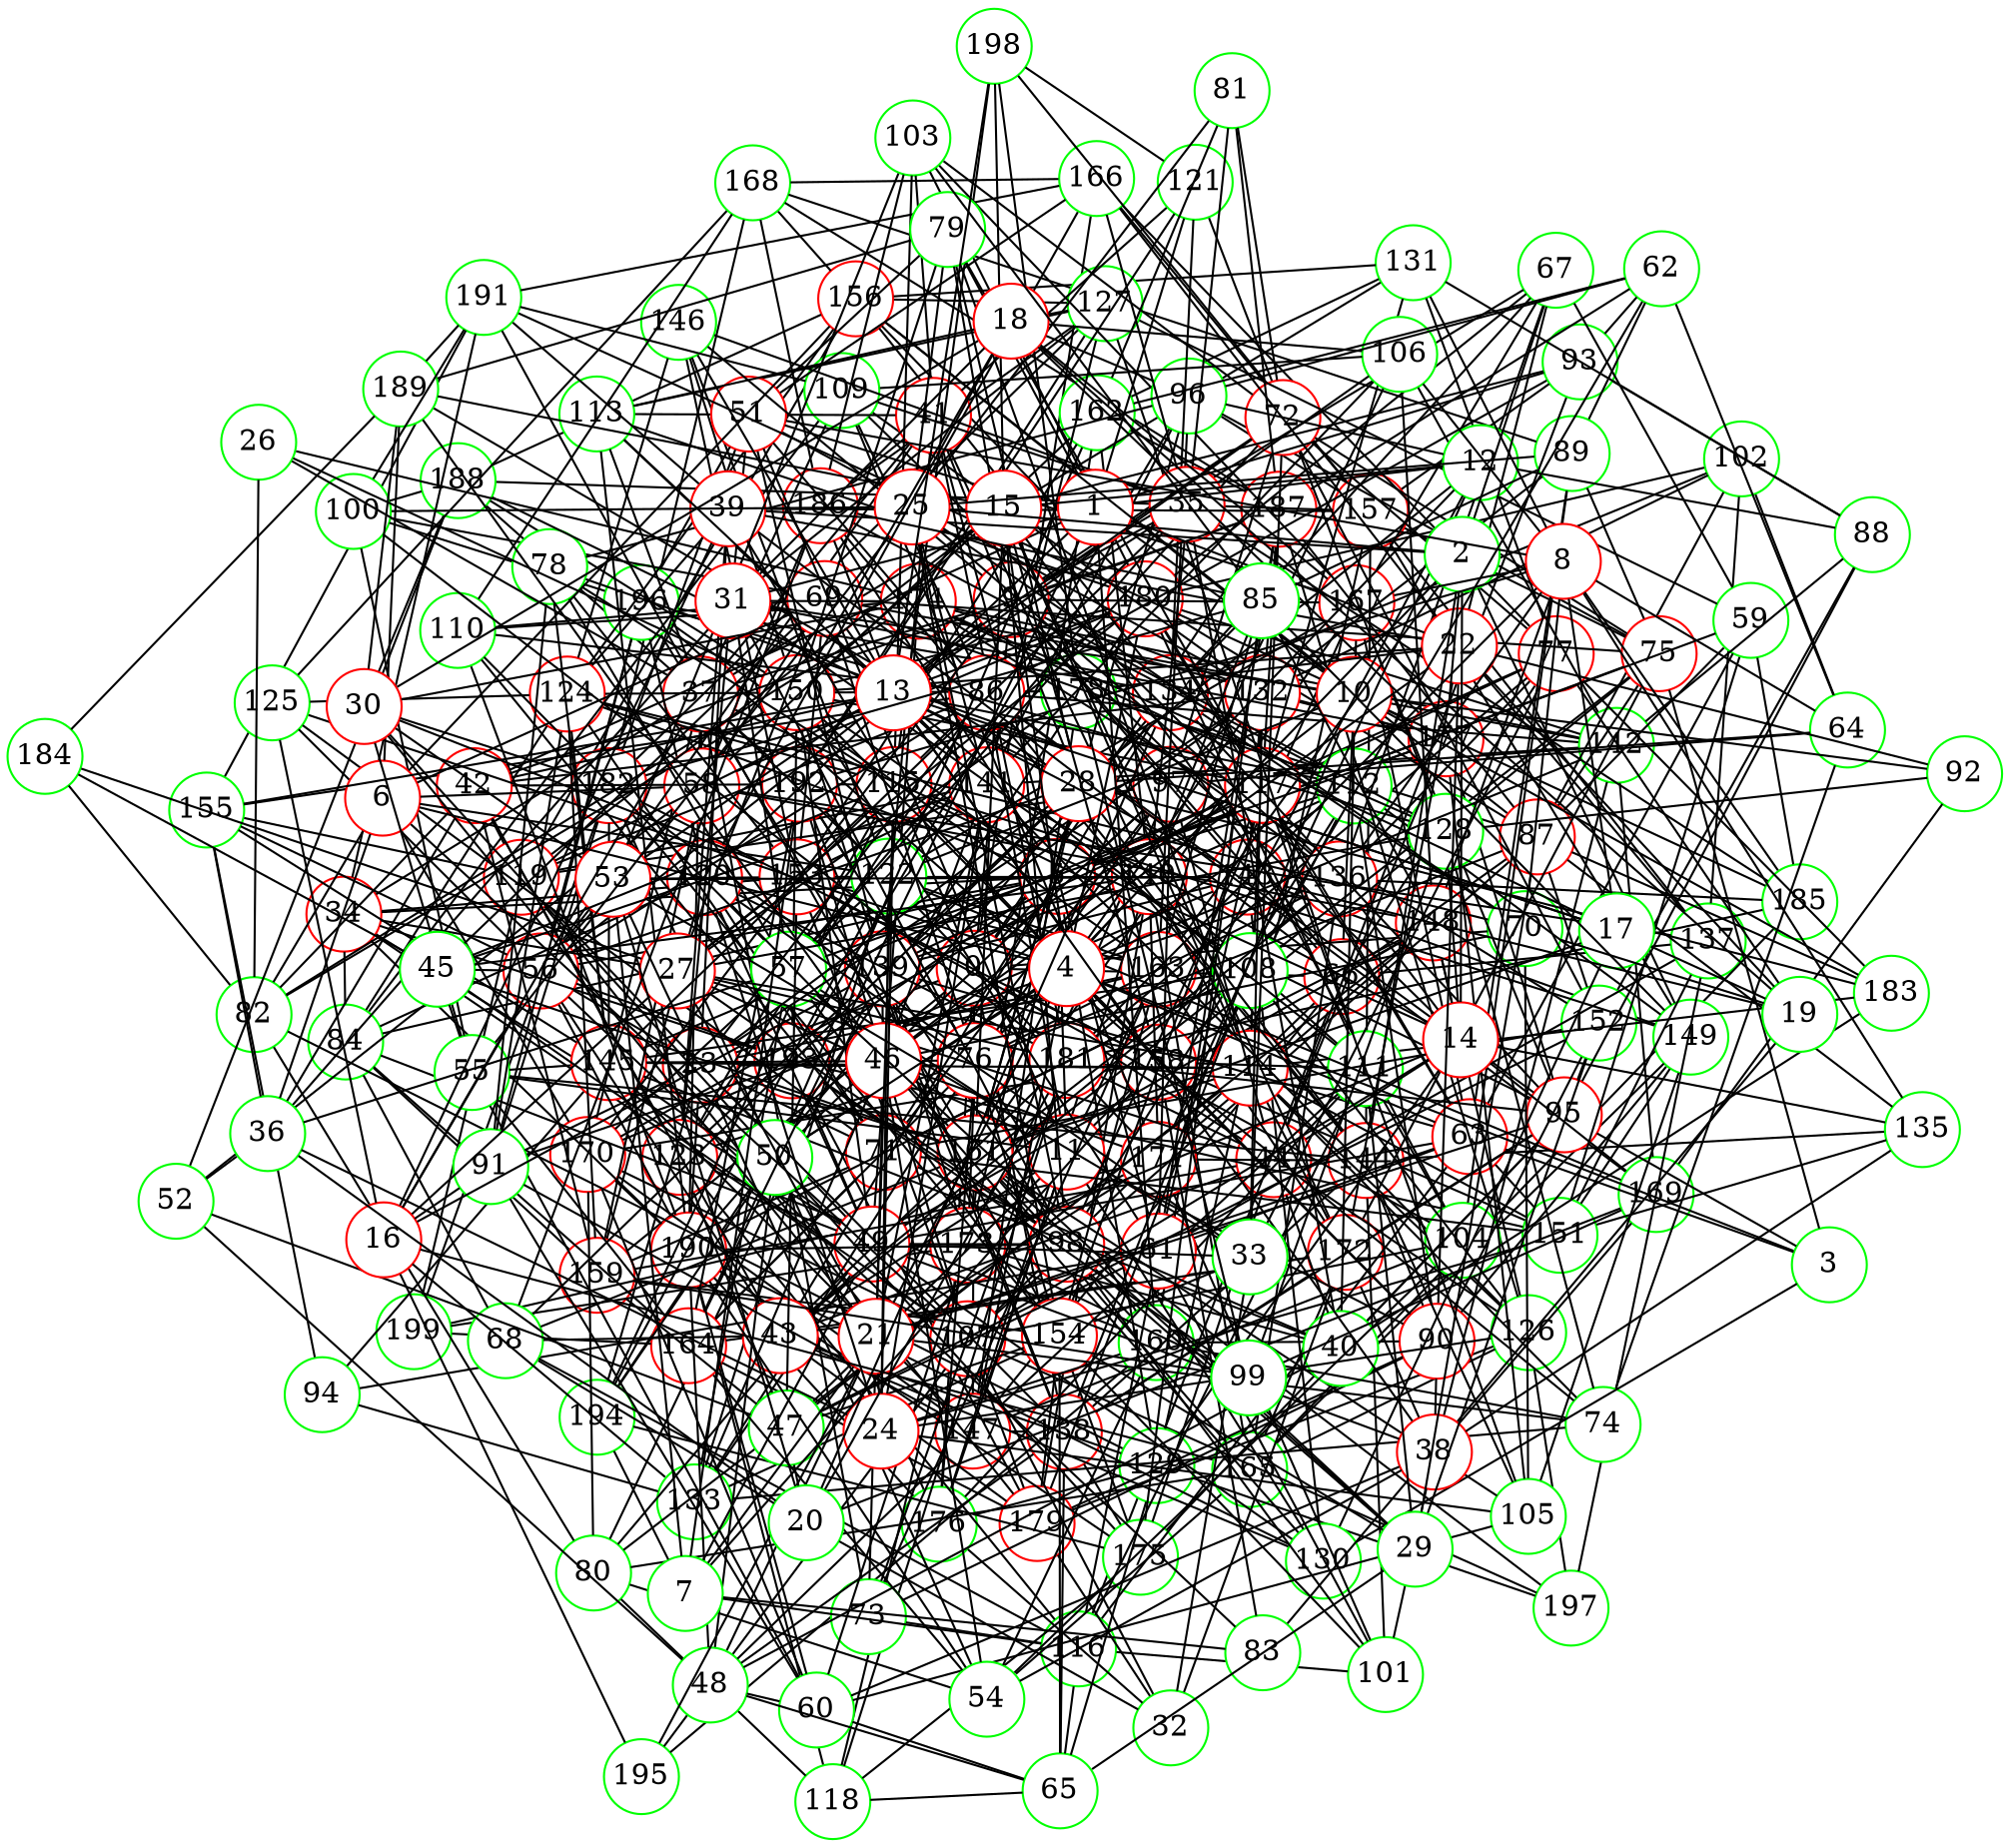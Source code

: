 graph {
graph ["layout"="fdp"]
node ["style"="filled","fillcolor"="white","fixedsize"="true","shape"="circle"]
"0" ["color"="red"]
"97" ["color"="red"]
"173" ["color"="red"]
"199" ["color"="green"]
"119" ["color"="red"]
"179" ["color"="red"]
"193" ["color"="red"]
"155" ["color"="green"]
"191" ["color"="green"]
"156" ["color"="red"]
"180" ["color"="red"]
"194" ["color"="green"]
"168" ["color"="green"]
"182" ["color"="red"]
"186" ["color"="red"]
"187" ["color"="red"]
"188" ["color"="green"]
"192" ["color"="red"]
"141" ["color"="red"]
"170" ["color"="red"]
"190" ["color"="red"]
"142" ["color"="green"]
"169" ["color"="green"]
"174" ["color"="red"]
"177" ["color"="red"]
"153" ["color"="red"]
"162" ["color"="green"]
"163" ["color"="red"]
"196" ["color"="green"]
"172" ["color"="red"]
"66" ["color"="red"]
"147" ["color"="red"]
"178" ["color"="green"]
"198" ["color"="green"]
"116" ["color"="green"]
"123" ["color"="red"]
"160" ["color"="green"]
"161" ["color"="red"]
"165" ["color"="green"]
"185" ["color"="green"]
"197" ["color"="green"]
"167" ["color"="red"]
"195" ["color"="green"]
"139" ["color"="red"]
"140" ["color"="red"]
"171" ["color"="red"]
"176" ["color"="green"]
"143" ["color"="red"]
"149" ["color"="green"]
"151" ["color"="green"]
"158" ["color"="red"]
"157" ["color"="red"]
"166" ["color"="green"]
"146" ["color"="green"]
"148" ["color"="red"]
"87" ["color"="red"]
"102" ["color"="green"]
"132" ["color"="red"]
"134" ["color"="red"]
"137" ["color"="green"]
"135" ["color"="green"]
"144" ["color"="red"]
"107" ["color"="red"]
"183" ["color"="green"]
"152" ["color"="green"]
"77" ["color"="red"]
"131" ["color"="green"]
"181" ["color"="red"]
"136" ["color"="red"]
"5" ["color"="red"]
"129" ["color"="green"]
"34" ["color"="red"]
"49" ["color"="red"]
"98" ["color"="red"]
"112" ["color"="green"]
"101" ["color"="green"]
"154" ["color"="red"]
"175" ["color"="green"]
"159" ["color"="red"]
"130" ["color"="green"]
"133" ["color"="green"]
"80" ["color"="green"]
"82" ["color"="green"]
"150" ["color"="red"]
"184" ["color"="green"]
"189" ["color"="green"]
"114" ["color"="red"]
"145" ["color"="red"]
"126" ["color"="green"]
"118" ["color"="green"]
"84" ["color"="green"]
"164" ["color"="red"]
"120" ["color"="red"]
"124" ["color"="red"]
"125" ["color"="green"]
"109" ["color"="green"]
"63" ["color"="red"]
"117" ["color"="red"]
"89" ["color"="green"]
"104" ["color"="green"]
"111" ["color"="green"]
"127" ["color"="green"]
"37" ["color"="red"]
"41" ["color"="red"]
"113" ["color"="green"]
"103" ["color"="green"]
"115" ["color"="red"]
"56" ["color"="red"]
"83" ["color"="green"]
"86" ["color"="red"]
"110" ["color"="green"]
"93" ["color"="green"]
"95" ["color"="red"]
"138" ["color"="red"]
"58" ["color"="red"]
"69" ["color"="red"]
"100" ["color"="green"]
"75" ["color"="red"]
"96" ["color"="green"]
"108" ["color"="green"]
"76" ["color"="red"]
"121" ["color"="green"]
"128" ["color"="green"]
"61" ["color"="red"]
"94" ["color"="green"]
"73" ["color"="green"]
"90" ["color"="red"]
"122" ["color"="green"]
"71" ["color"="red"]
"11" ["color"="red"]
"43" ["color"="red"]
"68" ["color"="green"]
"44" ["color"="red"]
"47" ["color"="green"]
"52" ["color"="green"]
"51" ["color"="red"]
"79" ["color"="green"]
"55" ["color"="green"]
"60" ["color"="green"]
"65" ["color"="green"]
"105" ["color"="green"]
"91" ["color"="green"]
"57" ["color"="green"]
"72" ["color"="red"]
"81" ["color"="green"]
"78" ["color"="green"]
"27" ["color"="red"]
"59" ["color"="green"]
"67" ["color"="green"]
"70" ["color"="green"]
"9" ["color"="red"]
"35" ["color"="red"]
"40" ["color"="green"]
"48" ["color"="green"]
"50" ["color"="green"]
"106" ["color"="green"]
"14" ["color"="red"]
"23" ["color"="red"]
"39" ["color"="red"]
"53" ["color"="red"]
"54" ["color"="green"]
"28" ["color"="red"]
"64" ["color"="green"]
"74" ["color"="green"]
"1" ["color"="red"]
"22" ["color"="red"]
"92" ["color"="green"]
"46" ["color"="red"]
"10" ["color"="red"]
"31" ["color"="red"]
"36" ["color"="green"]
"42" ["color"="red"]
"12" ["color"="green"]
"88" ["color"="green"]
"15" ["color"="red"]
"2" ["color"="green"]
"25" ["color"="red"]
"3" ["color"="green"]
"4" ["color"="red"]
"6" ["color"="red"]
"21" ["color"="red"]
"24" ["color"="red"]
"30" ["color"="red"]
"7" ["color"="green"]
"8" ["color"="red"]
"17" ["color"="green"]
"19" ["color"="green"]
"13" ["color"="red"]
"38" ["color"="red"]
"16" ["color"="red"]
"18" ["color"="red"]
"20" ["color"="green"]
"32" ["color"="green"]
"33" ["color"="green"]
"26" ["color"="green"]
"29" ["color"="green"]
"45" ["color"="green"]
"62" ["color"="green"]
"85" ["color"="green"]
"99" ["color"="green"]
"0" -- "97"
"0" -- "66"
"0" -- "5"
"0" -- "70"
"0" -- "134"
"0" -- "166"
"0" -- "9"
"0" -- "138"
"0" -- "44"
"0" -- "176"
"0" -- "115"
"0" -- "147"
"0" -- "23"
"0" -- "187"
"0" -- "158"
"0" -- "159"
"97" -- "173"
"97" -- "119"
"173" -- "199"
"119" -- "179"
"119" -- "199"
"119" -- "155"
"119" -- "156"
"119" -- "141"
"179" -- "193"
"155" -- "191"
"156" -- "180"
"156" -- "168"
"156" -- "188"
"180" -- "194"
"168" -- "182"
"168" -- "186"
"168" -- "187"
"182" -- "199"
"188" -- "192"
"141" -- "170"
"141" -- "142"
"141" -- "153"
"170" -- "190"
"142" -- "180"
"142" -- "169"
"142" -- "174"
"174" -- "177"
"153" -- "162"
"153" -- "163"
"153" -- "179"
"162" -- "187"
"162" -- "173"
"163" -- "193"
"163" -- "196"
"163" -- "172"
"66" -- "147"
"66" -- "116"
"66" -- "148"
"66" -- "87"
"66" -- "137"
"66" -- "107"
"66" -- "77"
"147" -- "178"
"147" -- "170"
"178" -- "198"
"116" -- "123"
"123" -- "160"
"123" -- "139"
"160" -- "192"
"160" -- "161"
"160" -- "195"
"160" -- "187"
"161" -- "196"
"161" -- "165"
"161" -- "197"
"161" -- "167"
"165" -- "185"
"165" -- "172"
"139" -- "140"
"139" -- "173"
"139" -- "143"
"139" -- "146"
"140" -- "162"
"140" -- "165"
"140" -- "171"
"140" -- "172"
"140" -- "176"
"140" -- "179"
"171" -- "192"
"171" -- "199"
"171" -- "173"
"176" -- "182"
"176" -- "190"
"143" -- "149"
"143" -- "153"
"143" -- "170"
"143" -- "187"
"149" -- "165"
"149" -- "151"
"149" -- "157"
"151" -- "193"
"151" -- "158"
"158" -- "196"
"158" -- "170"
"158" -- "182"
"157" -- "166"
"157" -- "198"
"157" -- "187"
"157" -- "188"
"166" -- "168"
"166" -- "191"
"146" -- "153"
"148" -- "171"
"148" -- "158"
"87" -- "102"
"87" -- "135"
"87" -- "107"
"87" -- "178"
"87" -- "180"
"87" -- "183"
"87" -- "152"
"87" -- "187"
"87" -- "156"
"102" -- "132"
"102" -- "180"
"102" -- "134"
"102" -- "137"
"132" -- "139"
"132" -- "143"
"132" -- "177"
"134" -- "196"
"134" -- "156"
"134" -- "190"
"137" -- "197"
"137" -- "151"
"137" -- "157"
"135" -- "144"
"135" -- "151"
"144" -- "186"
"144" -- "171"
"144" -- "157"
"107" -- "195"
"107" -- "197"
"107" -- "170"
"152" -- "174"
"77" -- "131"
"77" -- "181"
"77" -- "166"
"77" -- "183"
"77" -- "136"
"77" -- "139"
"131" -- "162"
"131" -- "156"
"181" -- "185"
"136" -- "165"
"136" -- "178"
"136" -- "185"
"5" -- "129"
"5" -- "193"
"5" -- "34"
"5" -- "71"
"5" -- "11"
"5" -- "75"
"5" -- "77"
"5" -- "112"
"5" -- "177"
"5" -- "84"
"5" -- "150"
"5" -- "56"
"5" -- "186"
"5" -- "59"
"5" -- "124"
"129" -- "176"
"129" -- "197"
"129" -- "157"
"34" -- "49"
"34" -- "193"
"34" -- "84"
"34" -- "37"
"34" -- "153"
"34" -- "107"
"34" -- "190"
"34" -- "191"
"49" -- "193"
"49" -- "98"
"49" -- "130"
"49" -- "133"
"49" -- "136"
"49" -- "174"
"49" -- "80"
"49" -- "145"
"49" -- "84"
"49" -- "148"
"49" -- "150"
"49" -- "119"
"49" -- "120"
"49" -- "63"
"98" -- "112"
"98" -- "193"
"98" -- "101"
"98" -- "167"
"98" -- "139"
"98" -- "190"
"112" -- "149"
"112" -- "186"
"112" -- "171"
"112" -- "140"
"101" -- "144"
"101" -- "116"
"101" -- "154"
"101" -- "171"
"154" -- "163"
"154" -- "175"
"154" -- "179"
"154" -- "182"
"154" -- "159"
"175" -- "194"
"175" -- "190"
"130" -- "190"
"130" -- "143"
"133" -- "154"
"80" -- "82"
"80" -- "114"
"80" -- "165"
"80" -- "118"
"80" -- "170"
"80" -- "139"
"82" -- "129"
"82" -- "150"
"82" -- "184"
"82" -- "174"
"150" -- "193"
"150" -- "178"
"150" -- "180"
"150" -- "188"
"184" -- "189"
"189" -- "191"
"114" -- "145"
"114" -- "161"
"114" -- "132"
"114" -- "151"
"114" -- "183"
"114" -- "126"
"145" -- "147"
"145" -- "182"
"145" -- "155"
"126" -- "179"
"126" -- "148"
"126" -- "165"
"126" -- "197"
"126" -- "187"
"126" -- "141"
"118" -- "181"
"118" -- "173"
"118" -- "190"
"118" -- "175"
"84" -- "164"
"84" -- "120"
"84" -- "124"
"84" -- "109"
"84" -- "159"
"164" -- "192"
"164" -- "179"
"164" -- "199"
"164" -- "172"
"120" -- "196"
"120" -- "181"
"120" -- "123"
"120" -- "159"
"124" -- "145"
"124" -- "146"
"124" -- "150"
"124" -- "156"
"124" -- "125"
"124" -- "159"
"125" -- "168"
"109" -- "132"
"109" -- "136"
"109" -- "171"
"109" -- "191"
"63" -- "167"
"63" -- "139"
"63" -- "116"
"63" -- "180"
"63" -- "117"
"63" -- "151"
"63" -- "89"
"117" -- "145"
"117" -- "131"
"117" -- "180"
"117" -- "150"
"117" -- "154"
"117" -- "170"
"117" -- "187"
"89" -- "132"
"89" -- "104"
"89" -- "168"
"104" -- "147"
"104" -- "134"
"104" -- "153"
"104" -- "107"
"104" -- "111"
"111" -- "176"
"111" -- "147"
"111" -- "116"
"111" -- "180"
"111" -- "140"
"111" -- "158"
"111" -- "127"
"127" -- "192"
"127" -- "182"
"127" -- "186"
"127" -- "156"
"127" -- "141"
"37" -- "131"
"37" -- "41"
"37" -- "73"
"37" -- "170"
"37" -- "109"
"37" -- "113"
"37" -- "58"
"37" -- "122"
"37" -- "154"
"37" -- "190"
"37" -- "191"
"41" -- "113"
"41" -- "181"
"41" -- "103"
"41" -- "56"
"41" -- "121"
"41" -- "186"
"41" -- "139"
"41" -- "140"
"41" -- "61"
"113" -- "180"
"113" -- "141"
"113" -- "190"
"113" -- "127"
"103" -- "115"
"103" -- "180"
"103" -- "167"
"103" -- "186"
"115" -- "192"
"115" -- "194"
"115" -- "198"
"115" -- "149"
"115" -- "153"
"115" -- "123"
"115" -- "124"
"115" -- "158"
"56" -- "193"
"56" -- "196"
"56" -- "83"
"56" -- "86"
"56" -- "58"
"56" -- "155"
"56" -- "125"
"56" -- "190"
"83" -- "158"
"86" -- "169"
"86" -- "109"
"86" -- "110"
"86" -- "142"
"86" -- "144"
"86" -- "115"
"86" -- "119"
"86" -- "123"
"86" -- "155"
"86" -- "93"
"86" -- "95"
"110" -- "161"
"110" -- "168"
"110" -- "174"
"110" -- "190"
"93" -- "157"
"95" -- "134"
"95" -- "167"
"95" -- "138"
"95" -- "172"
"95" -- "175"
"95" -- "177"
"95" -- "115"
"95" -- "181"
"95" -- "152"
"138" -- "144"
"138" -- "192"
"138" -- "147"
"138" -- "139"
"138" -- "172"
"138" -- "175"
"58" -- "162"
"58" -- "148"
"58" -- "180"
"58" -- "69"
"58" -- "137"
"58" -- "186"
"58" -- "159"
"69" -- "112"
"69" -- "100"
"69" -- "153"
"69" -- "75"
"69" -- "76"
"69" -- "110"
"69" -- "142"
"69" -- "158"
"100" -- "196"
"100" -- "181"
"100" -- "188"
"100" -- "191"
"75" -- "96"
"75" -- "87"
"75" -- "89"
"75" -- "108"
"75" -- "172"
"75" -- "157"
"75" -- "158"
"96" -- "161"
"96" -- "193"
"96" -- "163"
"96" -- "141"
"96" -- "157"
"108" -- "145"
"108" -- "179"
"108" -- "126"
"108" -- "190"
"76" -- "192"
"76" -- "97"
"76" -- "164"
"76" -- "133"
"76" -- "136"
"76" -- "173"
"76" -- "176"
"76" -- "145"
"76" -- "182"
"76" -- "87"
"76" -- "154"
"76" -- "123"
"121" -- "128"
"121" -- "192"
"121" -- "134"
"121" -- "198"
"128" -- "196"
"128" -- "174"
"61" -- "97"
"61" -- "116"
"61" -- "101"
"61" -- "117"
"61" -- "150"
"61" -- "137"
"61" -- "187"
"61" -- "94"
"61" -- "63"
"94" -- "145"
"94" -- "133"
"94" -- "155"
"73" -- "163"
"73" -- "116"
"73" -- "181"
"73" -- "90"
"90" -- "112"
"90" -- "144"
"90" -- "160"
"90" -- "179"
"90" -- "149"
"90" -- "150"
"90" -- "152"
"122" -- "146"
"122" -- "194"
"122" -- "163"
"122" -- "133"
"122" -- "167"
"122" -- "169"
"71" -- "97"
"71" -- "164"
"71" -- "139"
"71" -- "108"
"71" -- "110"
"71" -- "151"
"71" -- "120"
"71" -- "152"
"71" -- "124"
"71" -- "125"
"71" -- "159"
"11" -- "130"
"11" -- "163"
"11" -- "43"
"11" -- "47"
"11" -- "176"
"11" -- "51"
"11" -- "147"
"11" -- "86"
"11" -- "55"
"11" -- "57"
"11" -- "90"
"11" -- "27"
"11" -- "158"
"43" -- "129"
"43" -- "130"
"43" -- "68"
"43" -- "134"
"43" -- "136"
"43" -- "44"
"43" -- "108"
"43" -- "172"
"43" -- "179"
"43" -- "181"
"43" -- "56"
"68" -- "161"
"68" -- "84"
"68" -- "116"
"68" -- "186"
"44" -- "97"
"44" -- "177"
"44" -- "181"
"44" -- "93"
"44" -- "126"
"44" -- "159"
"44" -- "175"
"47" -- "52"
"47" -- "148"
"47" -- "152"
"47" -- "153"
"47" -- "154"
"47" -- "123"
"47" -- "61"
"47" -- "159"
"52" -- "58"
"52" -- "188"
"51" -- "132"
"51" -- "196"
"51" -- "86"
"51" -- "166"
"51" -- "182"
"51" -- "167"
"51" -- "123"
"51" -- "139"
"51" -- "79"
"79" -- "114"
"79" -- "117"
"79" -- "150"
"79" -- "189"
"55" -- "144"
"55" -- "145"
"55" -- "100"
"55" -- "164"
"55" -- "60"
"60" -- "65"
"60" -- "105"
"60" -- "170"
"60" -- "91"
"60" -- "173"
"60" -- "190"
"65" -- "129"
"65" -- "116"
"65" -- "118"
"65" -- "138"
"65" -- "154"
"105" -- "144"
"105" -- "161"
"105" -- "177"
"105" -- "117"
"105" -- "149"
"91" -- "147"
"91" -- "196"
"91" -- "182"
"91" -- "136"
"91" -- "124"
"57" -- "177"
"57" -- "133"
"57" -- "72"
"57" -- "154"
"57" -- "78"
"72" -- "81"
"72" -- "97"
"72" -- "103"
"72" -- "152"
"72" -- "75"
"72" -- "77"
"81" -- "162"
"81" -- "187"
"81" -- "140"
"78" -- "96"
"78" -- "97"
"78" -- "145"
"78" -- "115"
"78" -- "153"
"78" -- "91"
"27" -- "128"
"27" -- "34"
"27" -- "98"
"27" -- "69"
"27" -- "44"
"27" -- "114"
"27" -- "178"
"27" -- "180"
"27" -- "181"
"27" -- "184"
"27" -- "153"
"59" -- "67"
"59" -- "87"
"59" -- "151"
"59" -- "185"
"59" -- "63"
"59" -- "127"
"67" -- "180"
"67" -- "134"
"67" -- "167"
"67" -- "136"
"70" -- "134"
"70" -- "105"
"70" -- "124"
"9" -- "128"
"9" -- "66"
"9" -- "35"
"9" -- "67"
"9" -- "132"
"9" -- "37"
"9" -- "167"
"9" -- "72"
"9" -- "170"
"9" -- "14"
"9" -- "79"
"9" -- "143"
"9" -- "146"
"9" -- "56"
"9" -- "187"
"35" -- "145"
"35" -- "146"
"35" -- "166"
"35" -- "40"
"35" -- "57"
"35" -- "185"
"35" -- "106"
"35" -- "109"
"40" -- "48"
"40" -- "145"
"40" -- "71"
"40" -- "167"
"40" -- "183"
"40" -- "44"
"40" -- "173"
"40" -- "95"
"48" -- "65"
"48" -- "50"
"48" -- "147"
"48" -- "52"
"48" -- "138"
"48" -- "60"
"48" -- "190"
"50" -- "112"
"50" -- "97"
"50" -- "162"
"50" -- "194"
"50" -- "164"
"50" -- "175"
"106" -- "148"
"106" -- "140"
"106" -- "109"
"106" -- "141"
"106" -- "142"
"14" -- "128"
"14" -- "129"
"14" -- "37"
"14" -- "135"
"14" -- "136"
"14" -- "169"
"14" -- "107"
"14" -- "44"
"14" -- "141"
"14" -- "173"
"14" -- "148"
"23" -- "161"
"23" -- "194"
"23" -- "163"
"23" -- "132"
"23" -- "39"
"23" -- "71"
"23" -- "138"
"23" -- "114"
"23" -- "53"
"23" -- "54"
"23" -- "86"
"23" -- "56"
"23" -- "91"
"23" -- "28"
"23" -- "190"
"39" -- "66"
"39" -- "115"
"39" -- "123"
"39" -- "124"
"39" -- "157"
"39" -- "191"
"53" -- "103"
"53" -- "56"
"53" -- "72"
"53" -- "120"
"53" -- "153"
"53" -- "143"
"54" -- "80"
"54" -- "160"
"54" -- "164"
"54" -- "165"
"54" -- "104"
"54" -- "190"
"28" -- "64"
"28" -- "161"
"28" -- "68"
"28" -- "41"
"28" -- "139"
"28" -- "173"
"28" -- "79"
"28" -- "144"
"28" -- "183"
"28" -- "56"
"28" -- "188"
"28" -- "189"
"64" -- "97"
"64" -- "102"
"64" -- "74"
"74" -- "128"
"74" -- "160"
"74" -- "114"
"74" -- "133"
"74" -- "158"
"1" -- "160"
"1" -- "164"
"1" -- "22"
"1" -- "120"
"1" -- "121"
"1" -- "10"
"1" -- "42"
"1" -- "12"
"1" -- "93"
"1" -- "31"
"1" -- "79"
"22" -- "178"
"22" -- "67"
"22" -- "150"
"22" -- "166"
"22" -- "39"
"22" -- "137"
"22" -- "90"
"22" -- "92"
"22" -- "172"
"22" -- "46"
"92" -- "128"
"92" -- "169"
"46" -- "192"
"46" -- "130"
"46" -- "133"
"46" -- "70"
"46" -- "73"
"46" -- "107"
"46" -- "171"
"46" -- "141"
"46" -- "54"
"46" -- "120"
"46" -- "189"
"10" -- "177"
"10" -- "66"
"10" -- "183"
"10" -- "185"
"10" -- "122"
"10" -- "138"
"10" -- "92"
"10" -- "156"
"10" -- "46"
"10" -- "31"
"10" -- "191"
"31" -- "177"
"31" -- "98"
"31" -- "36"
"31" -- "57"
"31" -- "108"
"31" -- "174"
"31" -- "127"
"36" -- "52"
"36" -- "57"
"36" -- "42"
"36" -- "155"
"42" -- "192"
"42" -- "82"
"42" -- "132"
"42" -- "119"
"42" -- "43"
"42" -- "123"
"42" -- "187"
"42" -- "159"
"12" -- "96"
"12" -- "97"
"12" -- "88"
"12" -- "171"
"12" -- "28"
"12" -- "158"
"12" -- "15"
"88" -- "131"
"88" -- "152"
"88" -- "93"
"88" -- "142"
"88" -- "95"
"15" -- "161"
"15" -- "66"
"15" -- "98"
"15" -- "198"
"15" -- "172"
"15" -- "114"
"15" -- "150"
"15" -- "119"
"15" -- "93"
"15" -- "189"
"15" -- "158"
"2" -- "144"
"2" -- "177"
"2" -- "67"
"2" -- "163"
"2" -- "149"
"2" -- "39"
"2" -- "25"
"2" -- "76"
"2" -- "14"
"25" -- "81"
"25" -- "98"
"25" -- "100"
"25" -- "70"
"25" -- "166"
"25" -- "55"
"25" -- "136"
"25" -- "89"
"25" -- "154"
"25" -- "141"
"25" -- "79"
"3" -- "130"
"3" -- "4"
"3" -- "75"
"3" -- "63"
"3" -- "95"
"4" -- "132"
"4" -- "6"
"4" -- "140"
"4" -- "142"
"4" -- "15"
"4" -- "50"
"4" -- "147"
"4" -- "180"
"4" -- "21"
"4" -- "90"
"4" -- "125"
"4" -- "63"
"6" -- "82"
"6" -- "36"
"6" -- "69"
"6" -- "58"
"6" -- "122"
"6" -- "170"
"6" -- "107"
"6" -- "156"
"6" -- "189"
"21" -- "195"
"21" -- "74"
"21" -- "171"
"21" -- "141"
"21" -- "48"
"21" -- "115"
"21" -- "24"
"21" -- "27"
"21" -- "30"
"21" -- "63"
"21" -- "95"
"24" -- "160"
"24" -- "115"
"24" -- "36"
"24" -- "151"
"24" -- "120"
"24" -- "105"
"24" -- "122"
"24" -- "141"
"24" -- "126"
"30" -- "50"
"30" -- "53"
"30" -- "182"
"30" -- "55"
"30" -- "153"
"30" -- "188"
"30" -- "189"
"30" -- "174"
"7" -- "192"
"7" -- "49"
"7" -- "194"
"7" -- "83"
"7" -- "116"
"7" -- "21"
"7" -- "53"
"7" -- "158"
"8" -- "64"
"8" -- "192"
"8" -- "131"
"8" -- "70"
"8" -- "135"
"8" -- "167"
"8" -- "136"
"8" -- "106"
"8" -- "17"
"8" -- "51"
"8" -- "148"
"8" -- "181"
"8" -- "185"
"17" -- "97"
"17" -- "161"
"17" -- "130"
"17" -- "19"
"17" -- "174"
"19" -- "83"
"19" -- "22"
"19" -- "70"
"19" -- "77"
"19" -- "143"
"13" -- "35"
"13" -- "38"
"13" -- "198"
"13" -- "72"
"13" -- "42"
"13" -- "141"
"13" -- "111"
"13" -- "143"
"13" -- "112"
"13" -- "17"
"13" -- "113"
"13" -- "146"
"13" -- "180"
"13" -- "119"
"13" -- "186"
"13" -- "155"
"38" -- "49"
"38" -- "101"
"38" -- "54"
"38" -- "135"
"38" -- "169"
"38" -- "90"
"38" -- "60"
"38" -- "172"
"38" -- "142"
"16" -- "195"
"16" -- "37"
"16" -- "133"
"16" -- "165"
"16" -- "39"
"16" -- "56"
"16" -- "27"
"16" -- "91"
"16" -- "139"
"16" -- "125"
"18" -- "96"
"18" -- "113"
"18" -- "177"
"18" -- "19"
"18" -- "150"
"18" -- "167"
"18" -- "120"
"18" -- "106"
"18" -- "30"
"18" -- "31"
"18" -- "127"
"20" -- "32"
"20" -- "36"
"20" -- "68"
"20" -- "53"
"20" -- "181"
"20" -- "134"
"20" -- "169"
"20" -- "47"
"32" -- "176"
"32" -- "33"
"32" -- "179"
"32" -- "107"
"32" -- "172"
"33" -- "49"
"33" -- "132"
"33" -- "53"
"33" -- "72"
"33" -- "120"
"33" -- "154"
"33" -- "77"
"26" -- "82"
"26" -- "37"
"26" -- "150"
"26" -- "174"
"29" -- "65"
"29" -- "161"
"29" -- "98"
"29" -- "87"
"29" -- "152"
"29" -- "57"
"29" -- "154"
"29" -- "111"
"45" -- "161"
"45" -- "115"
"45" -- "69"
"45" -- "55"
"45" -- "56"
"45" -- "184"
"45" -- "107"
"45" -- "140"
"45" -- "141"
"62" -- "64"
"62" -- "96"
"62" -- "162"
"62" -- "89"
"62" -- "187"
"62" -- "108"
"62" -- "93"
"85" -- "163"
"85" -- "148"
"85" -- "149"
"85" -- "134"
"85" -- "182"
"85" -- "103"
"85" -- "89"
"85" -- "186"
"85" -- "140"
"85" -- "175"
"99" -- "128"
"99" -- "193"
"99" -- "178"
"99" -- "169"
"99" -- "173"
"99" -- "159"
}